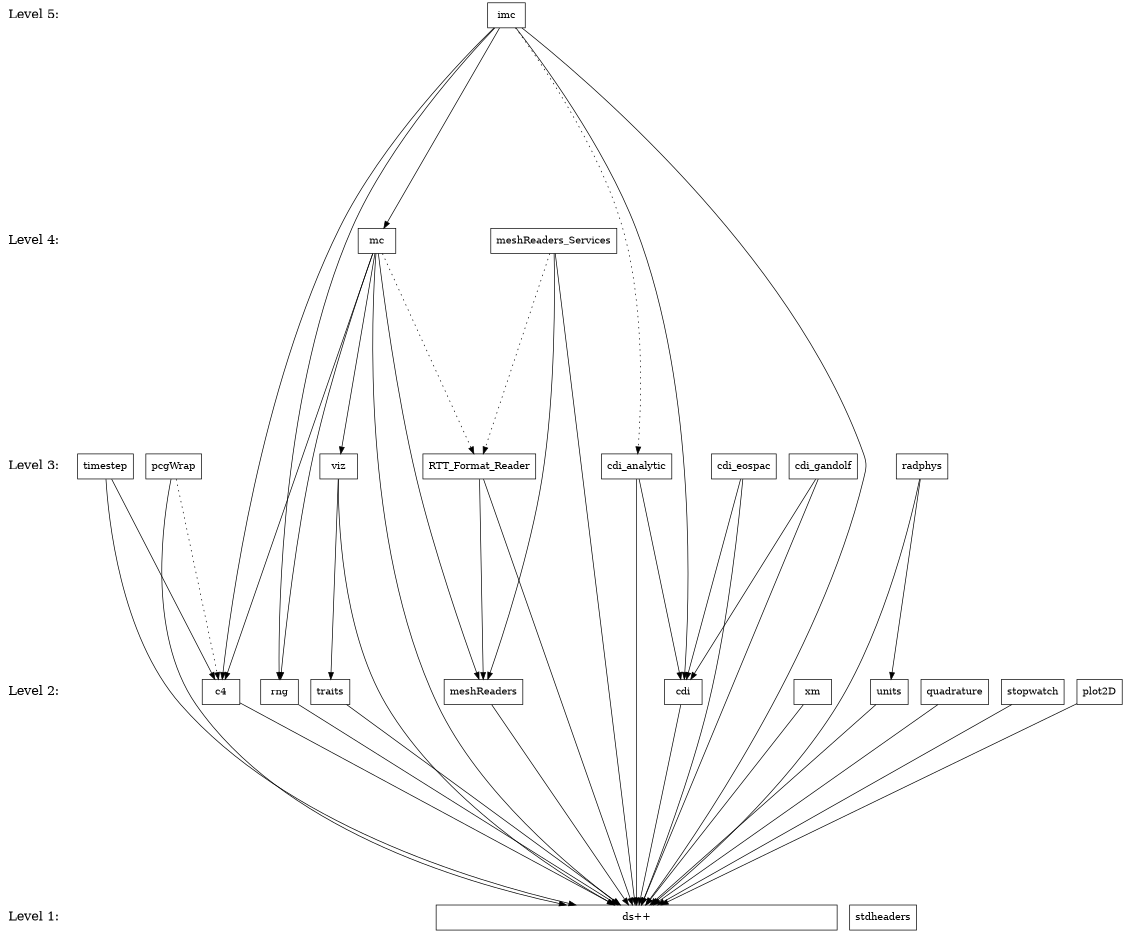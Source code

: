 digraph draco_level {
    /* graph attributes */
    center=1;
    size="7.5,10";
    ranksep=4;
    
    /* levels */
    level1 [shape=plaintext, label="Level 1:", fontsize=18];
    level2 [shape=plaintext, label="Level 2:", fontsize=18];
    level3 [shape=plaintext, label="Level 3:", fontsize=18];
    level4 [shape=plaintext, label="Level 4:", fontsize=18];
    level5 [shape=plaintext, label="Level 5:", fontsize=18];
    
    level5 -> level4 -> level3 -> level2 -> level1 [style=invis];
    
    /* packages */
    
    /* level 1 */
    dsxx [shape=box, label="ds++", width=8];
    stdheaders [shape=box, label="stdheaders"];
    
    /* level 2 */
    traits [shape=box, label="traits"];
    xm [shape=box, label="xm"];
    c4 [shape=box, label="c4"];
    rng [shape=box, label="rng"];
    units [shape=box, label="units"];
    cdi [shape=box, label="cdi"];
    quad [shape=box, label="quadrature"];
    meshread [shape=box, label="meshReaders"];
    stop [shape=box, label="stopwatch"]; 
    plot [shape=box, label="plot2D"];
    
    /* level 3 */
    viz [shape=box, label="viz"];
    radphys [shape=box, label="radphys"];
    timestep [shape=box, label="timestep"];
    cdianal [shape=box, label="cdi_analytic"];
    cdieos [shape=box, label="cdi_eospac"];
    cdigan [shape=box, label="cdi_gandolf"];
    pcg [shape=box, label="pcgWrap"];
    rttread [shape=box, label="RTT_Format_Reader"];
    
    /* level 4 */
    mc [shape=box, label="mc"];
    meshservice [shape=box, label="meshReaders_Services"];

    /* level 5 */
    imc [shape=box, label="imc"];
    
    /* dependencies */
    {rank=same; level1 stdheaders dsxx};
    {rank=same; level2 plot stop traits xm c4 rng units meshread cdi quad};
    {rank=same; level3 rttread viz radphys timestep cdianal cdieos cdigan pcg};
    {rank=same; level4 mc meshservice};
    {rank=same; level5 imc};
    
    /* draco packages */
    
    /* level 2 */
    xm          -> {dsxx};
    units       -> {dsxx};
    traits      -> {dsxx};
    c4          -> {dsxx};
    rng         -> {dsxx};
    cdi         -> {dsxx};
    meshread    -> {dsxx};
    quad        -> {dsxx};
    stop        -> {dsxx};
    plot        -> {dsxx};
    
    /* level 3 */
    viz         -> {traits dsxx};
    timestep    -> {c4 dsxx};
    radphys     -> {units dsxx};
    pcg         -> {dsxx};
    pcg         -> {c4} [style=dotted];
    cdianal     -> {cdi dsxx};
    cdieos      -> {cdi dsxx};
    cdigan      -> {cdi dsxx};
    rttread     -> {meshread dsxx};

    /* level 4 */
    mc          -> {viz meshread rng c4 dsxx};
    mc          -> {rttread} [style=dotted];
    meshservice -> {meshread dsxx};
    meshservice -> {rttread} [style=dotted];

    /* level 5 */
    imc         -> {mc cdi rng c4 dsxx};
    imc         -> {cdianal} [style=dotted];
}
